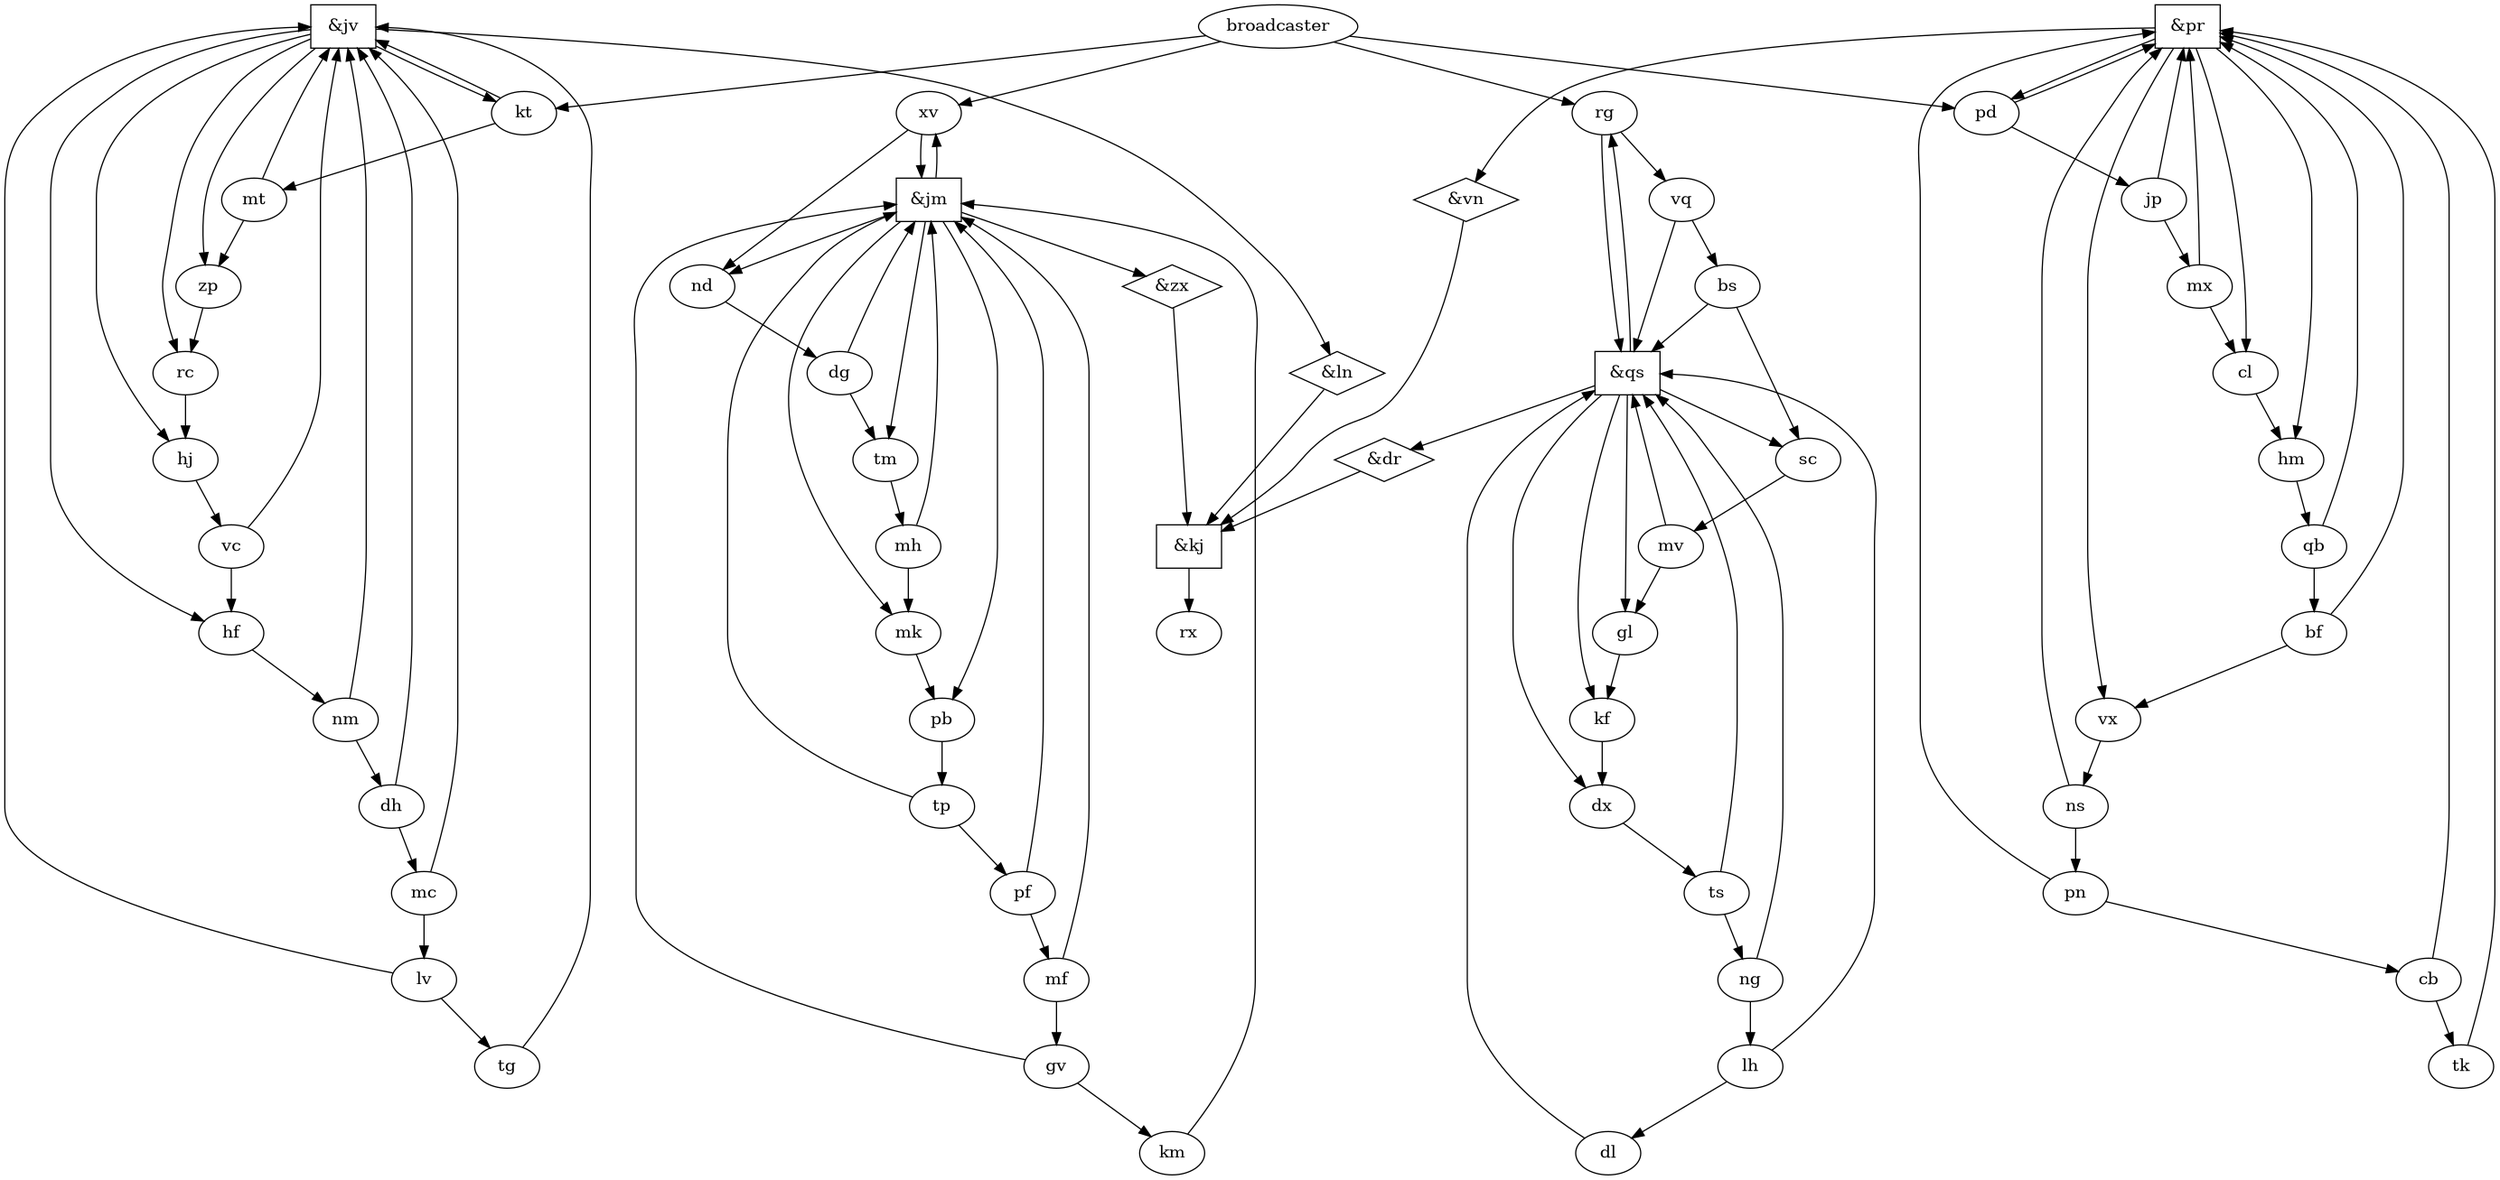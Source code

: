 @startuml
digraph G {
"&pr" [shape=box]
"&ln" [shape=diamond]
"&kj" [shape=box]
"&dr" [shape=diamond]
"&qs" [shape=box]
"&jv" [shape=box]
"&zx" [shape=diamond]
"&jm" [shape=box]
"&vn" [shape=diamond]

"&pr" -> pd, vx, "&vn", cl, hm
hm -> qb
nm -> dh, "&jv"
lv -> "&jv", tg
dg -> tm, "&jm"
mt -> "&jv", zp
"&ln" -> "&kj"
"&kj" -> rx
"&dr" -> "&kj"
dx -> ts
"&qs" -> kf, "&dr", sc, rg, gl, dx
dh -> "&jv", mc
rg -> "&qs", vq
kt -> "&jv", mt
lh -> "&qs", dl
tp -> pf, "&jm"
bf -> vx, "&pr"
mv -> "&qs", gl
ts -> ng, "&qs"
kf -> dx
gv -> "&jm", km
dl -> "&qs"
nd -> dg
km -> "&jm"
ns -> "&pr", pn
gl -> kf
pd -> "&pr", jp
xv -> nd, "&jm"
hf -> nm
vx -> ns
vq -> bs, "&qs"
sc -> mv
"&jv" -> hj, rc, kt, "&ln", zp, hf
rc -> hj
jp -> mx, "&pr"
mf -> gv, "&jm"
"&zx" -> "&kj"
tg -> "&jv"
bs -> sc, "&qs"
ng -> "&qs", lh
tk -> "&pr"
qb -> bf, "&pr"
pn -> "&pr", cb
cl -> hm
pb -> tp
broadcaster -> kt, pd, xv, rg
"&jm" -> pb, tm, "&zx", mk, xv, nd
vc -> "&jv", hf
mc -> "&jv", lv
mk -> pb
tm -> mh
cb -> "&pr", tk
hj -> vc
zp -> rc
mh -> mk, "&jm"
pf -> mf, "&jm"
mx -> cl, "&pr"
"&vn" -> "&kj"
}
@enduml
